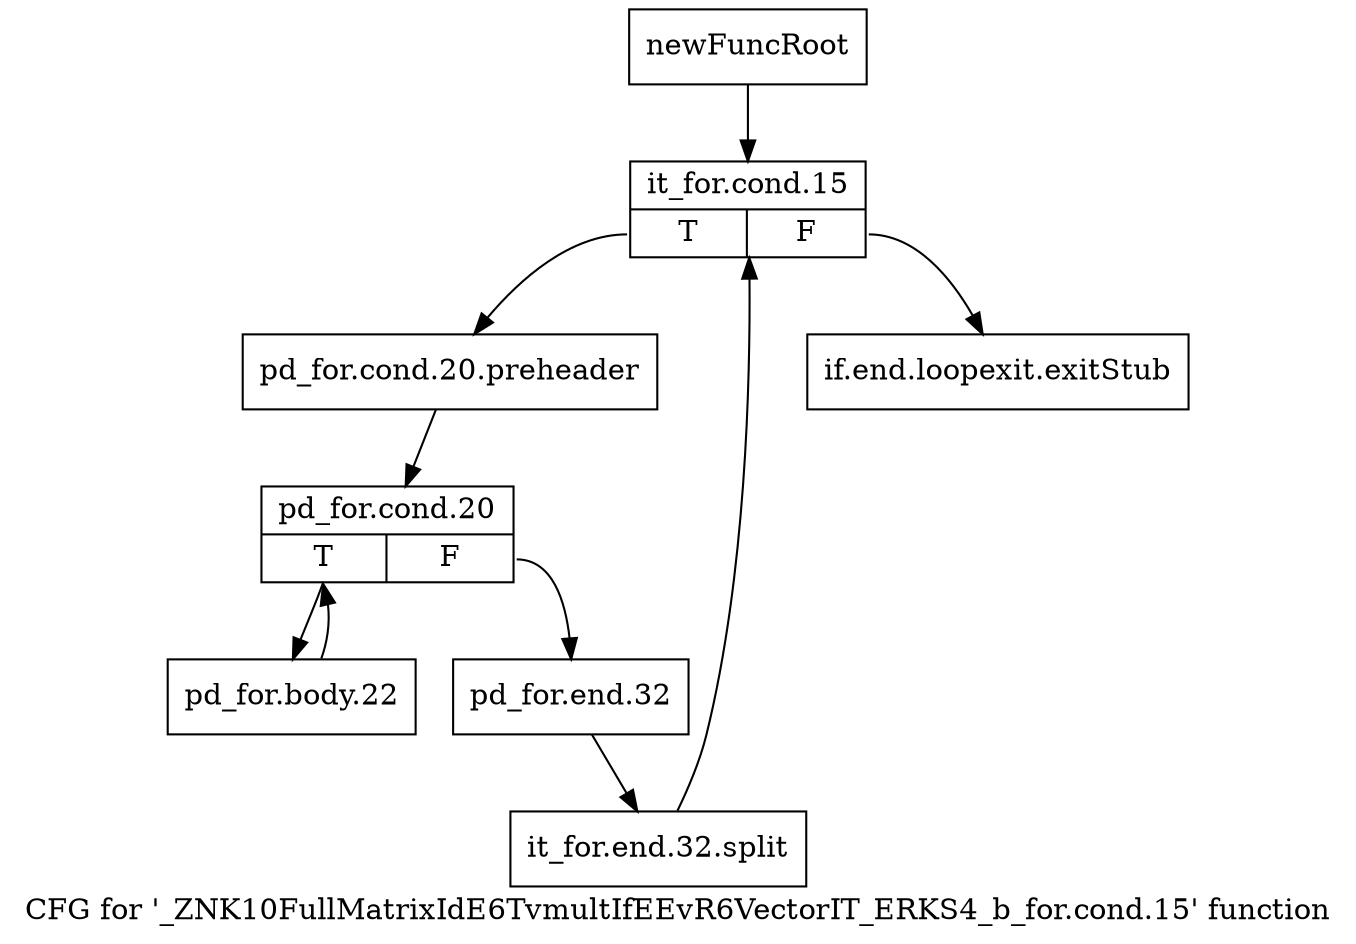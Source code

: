 digraph "CFG for '_ZNK10FullMatrixIdE6TvmultIfEEvR6VectorIT_ERKS4_b_for.cond.15' function" {
	label="CFG for '_ZNK10FullMatrixIdE6TvmultIfEEvR6VectorIT_ERKS4_b_for.cond.15' function";

	Node0x92ba280 [shape=record,label="{newFuncRoot}"];
	Node0x92ba280 -> Node0x92ba320;
	Node0x92ba2d0 [shape=record,label="{if.end.loopexit.exitStub}"];
	Node0x92ba320 [shape=record,label="{it_for.cond.15|{<s0>T|<s1>F}}"];
	Node0x92ba320:s0 -> Node0x92ba370;
	Node0x92ba320:s1 -> Node0x92ba2d0;
	Node0x92ba370 [shape=record,label="{pd_for.cond.20.preheader}"];
	Node0x92ba370 -> Node0x92ba3c0;
	Node0x92ba3c0 [shape=record,label="{pd_for.cond.20|{<s0>T|<s1>F}}"];
	Node0x92ba3c0:s0 -> Node0x92ba460;
	Node0x92ba3c0:s1 -> Node0x92ba410;
	Node0x92ba410 [shape=record,label="{pd_for.end.32}"];
	Node0x92ba410 -> Node0xb57fb90;
	Node0xb57fb90 [shape=record,label="{it_for.end.32.split}"];
	Node0xb57fb90 -> Node0x92ba320;
	Node0x92ba460 [shape=record,label="{pd_for.body.22}"];
	Node0x92ba460 -> Node0x92ba3c0;
}
